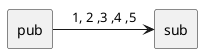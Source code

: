 @startuml
'skinparam linetype polyline
'skinparam linetype ortho

rectangle "pub" as pub {

}

rectangle "sub" as sub {

}

pub -> sub :1, 2 ,3 ,4 ,5





@enduml